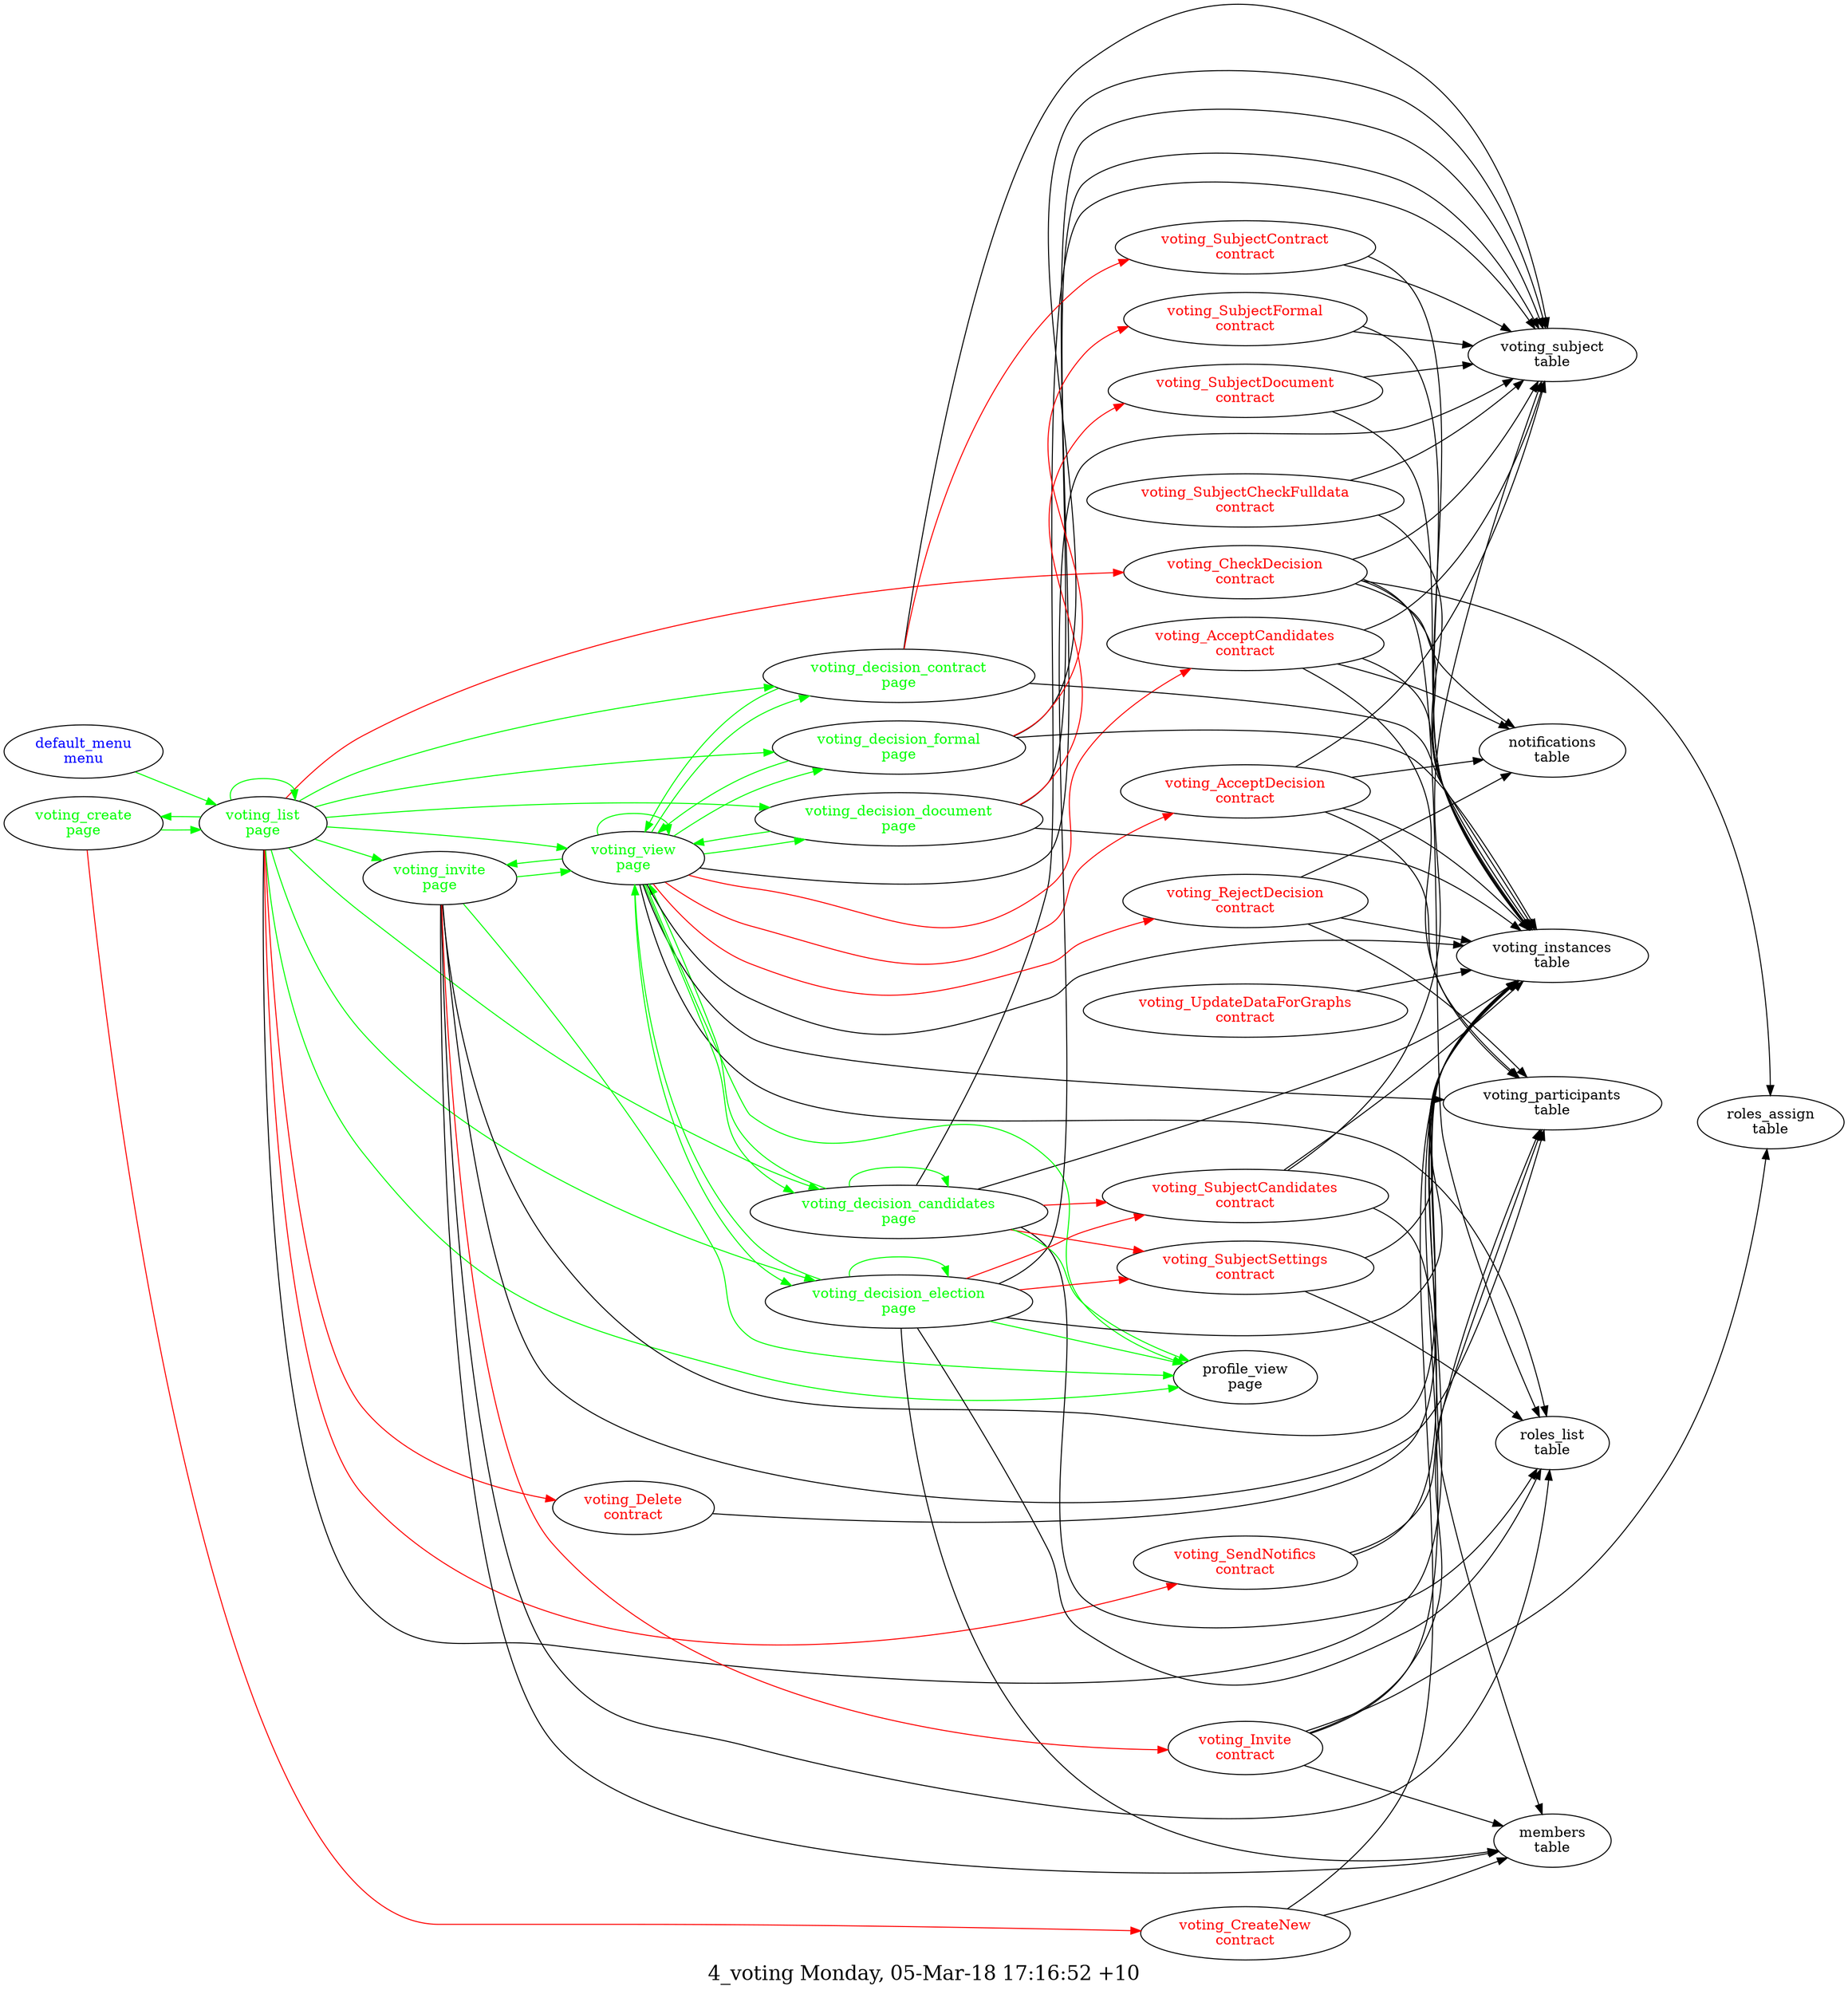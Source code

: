 digraph G {
fontsize="20.0";
label="4_voting Monday, 05-Mar-18 17:16:52 +10";
rankdir=LR;
"voting_CheckDecision\ncontract" -> "voting_instances\ntable"
"voting_CheckDecision\ncontract" -> "voting_subject\ntable"
"voting_CheckDecision\ncontract" -> "notifications\ntable"
"voting_CheckDecision\ncontract" -> "roles_list\ntable"
"voting_CheckDecision\ncontract" -> "roles_assign\ntable"
"voting_CheckDecision\ncontract" [fontcolor=red, group=contracts];
"voting_UpdateDataForGraphs\ncontract" -> "voting_instances\ntable"
"voting_UpdateDataForGraphs\ncontract" [fontcolor=red, group=contracts];
"voting_AcceptCandidates\ncontract" -> "voting_instances\ntable"
"voting_AcceptCandidates\ncontract" -> "voting_subject\ntable"
"voting_AcceptCandidates\ncontract" -> "voting_participants\ntable"
"voting_AcceptCandidates\ncontract" -> "notifications\ntable"
"voting_AcceptCandidates\ncontract" [fontcolor=red, group=contracts];
"voting_Invite\ncontract" -> "voting_instances\ntable"
"voting_Invite\ncontract" -> "voting_participants\ntable"
"voting_Invite\ncontract" -> "members\ntable"
"voting_Invite\ncontract" -> "roles_assign\ntable"
"voting_Invite\ncontract" [fontcolor=red, group=contracts];
"voting_Delete\ncontract" -> "voting_instances\ntable"
"voting_Delete\ncontract" [fontcolor=red, group=contracts];
"voting_CreateNew\ncontract" -> "members\ntable"
"voting_CreateNew\ncontract" -> "voting_instances\ntable"
"voting_CreateNew\ncontract" [fontcolor=red, group=contracts];
"voting_AcceptDecision\ncontract" -> "voting_instances\ntable"
"voting_AcceptDecision\ncontract" -> "voting_subject\ntable"
"voting_AcceptDecision\ncontract" -> "voting_participants\ntable"
"voting_AcceptDecision\ncontract" -> "notifications\ntable"
"voting_AcceptDecision\ncontract" [fontcolor=red, group=contracts];
"voting_SendNotifics\ncontract" -> "voting_instances\ntable"
"voting_SendNotifics\ncontract" -> "voting_participants\ntable"
"voting_SendNotifics\ncontract" [fontcolor=red, group=contracts];
"voting_SubjectCheckFulldata\ncontract" -> "voting_instances\ntable"
"voting_SubjectCheckFulldata\ncontract" -> "voting_subject\ntable"
"voting_SubjectCheckFulldata\ncontract" [fontcolor=red, group=contracts];
"voting_SubjectCandidates\ncontract" -> "voting_instances\ntable"
"voting_SubjectCandidates\ncontract" -> "voting_subject\ntable"
"voting_SubjectCandidates\ncontract" -> "members\ntable"
"voting_SubjectCandidates\ncontract" [fontcolor=red, group=contracts];
"voting_SubjectContract\ncontract" -> "voting_instances\ntable"
"voting_SubjectContract\ncontract" -> "voting_subject\ntable"
"voting_SubjectContract\ncontract" [fontcolor=red, group=contracts];
"voting_SubjectDocument\ncontract" -> "voting_instances\ntable"
"voting_SubjectDocument\ncontract" -> "voting_subject\ntable"
"voting_SubjectDocument\ncontract" [fontcolor=red, group=contracts];
"voting_SubjectFormal\ncontract" -> "voting_instances\ntable"
"voting_SubjectFormal\ncontract" -> "voting_subject\ntable"
"voting_SubjectFormal\ncontract" [fontcolor=red, group=contracts];
"voting_SubjectSettings\ncontract" -> "voting_instances\ntable"
"voting_SubjectSettings\ncontract" -> "roles_list\ntable"
"voting_SubjectSettings\ncontract" [fontcolor=red, group=contracts];
"voting_RejectDecision\ncontract" -> "voting_instances\ntable"
"voting_RejectDecision\ncontract" -> "voting_participants\ntable"
"voting_RejectDecision\ncontract" -> "notifications\ntable"
"voting_RejectDecision\ncontract" [fontcolor=red, group=contracts];
"default_menu\nmenu" -> "voting_list\npage"  [ color=green ]
"default_menu\nmenu" [fontcolor=blue, group=menus];
"voting_create\npage" -> "voting_CreateNew\ncontract"  [ color=red ]
"voting_create\npage" -> "voting_list\npage"  [ color=green ]
"voting_create\npage" [fontcolor=green, group=pages];
"voting_decision_candidates\npage" -> "voting_SubjectCandidates\ncontract"  [ color=red ]
"voting_decision_candidates\npage" -> "voting_SubjectSettings\ncontract"  [ color=red ]
"voting_decision_candidates\npage" -> "voting_instances\ntable"
"voting_decision_candidates\npage" -> "voting_subject\ntable"
"voting_decision_candidates\npage" -> "roles_list\ntable"
"voting_decision_candidates\npage" -> "voting_decision_candidates\npage"  [ color=green ]
"voting_decision_candidates\npage" -> "profile_view\npage"  [ color=green ]
"voting_decision_candidates\npage" -> "voting_view\npage"  [ color=green ]
"voting_decision_candidates\npage" [fontcolor=green, group=pages];
"voting_decision_contract\npage" -> "voting_SubjectContract\ncontract"  [ color=red ]
"voting_decision_contract\npage" -> "voting_instances\ntable"
"voting_decision_contract\npage" -> "voting_subject\ntable"
"voting_decision_contract\npage" -> "voting_view\npage"  [ color=green ]
"voting_decision_contract\npage" [fontcolor=green, group=pages];
"voting_decision_document\npage" -> "voting_SubjectDocument\ncontract"  [ color=red ]
"voting_decision_document\npage" -> "voting_instances\ntable"
"voting_decision_document\npage" -> "voting_subject\ntable"
"voting_decision_document\npage" -> "voting_view\npage"  [ color=green ]
"voting_decision_document\npage" [fontcolor=green, group=pages];
"voting_decision_election\npage" -> "voting_SubjectCandidates\ncontract"  [ color=red ]
"voting_decision_election\npage" -> "voting_SubjectSettings\ncontract"  [ color=red ]
"voting_decision_election\npage" -> "voting_instances\ntable"
"voting_decision_election\npage" -> "members\ntable"
"voting_decision_election\npage" -> "voting_subject\ntable"
"voting_decision_election\npage" -> "roles_list\ntable"
"voting_decision_election\npage" -> "voting_decision_election\npage"  [ color=green ]
"voting_decision_election\npage" -> "profile_view\npage"  [ color=green ]
"voting_decision_election\npage" -> "voting_view\npage"  [ color=green ]
"voting_decision_election\npage" [fontcolor=green, group=pages];
"voting_decision_formal\npage" -> "voting_SubjectFormal\ncontract"  [ color=red ]
"voting_decision_formal\npage" -> "voting_instances\ntable"
"voting_decision_formal\npage" -> "voting_subject\ntable"
"voting_decision_formal\npage" -> "voting_view\npage"  [ color=green ]
"voting_decision_formal\npage" [fontcolor=green, group=pages];
"voting_invite\npage" -> "voting_Invite\ncontract"  [ color=red ]
"voting_invite\npage" -> "voting_instances\ntable"
"voting_invite\npage" -> "voting_participants\ntable"
"voting_invite\npage" -> "members\ntable"
"voting_invite\npage" -> "roles_list\ntable"
"voting_invite\npage" -> "profile_view\npage"  [ color=green ]
"voting_invite\npage" -> "voting_view\npage"  [ color=green ]
"voting_invite\npage" [fontcolor=green, group=pages];
"voting_list\npage" -> "voting_SendNotifics\ncontract"  [ color=red ]
"voting_list\npage" -> "voting_CheckDecision\ncontract"  [ color=red ]
"voting_list\npage" -> "voting_Delete\ncontract"  [ color=red ]
"voting_list\npage" -> "voting_instances\ntable"
"voting_list\npage" -> "voting_view\npage"  [ color=green ]
"voting_list\npage" -> "voting_decision_candidates\npage"  [ color=green ]
"voting_list\npage" -> "voting_decision_election\npage"  [ color=green ]
"voting_list\npage" -> "voting_decision_document\npage"  [ color=green ]
"voting_list\npage" -> "voting_decision_formal\npage"  [ color=green ]
"voting_list\npage" -> "voting_decision_contract\npage"  [ color=green ]
"voting_list\npage" -> "voting_invite\npage"  [ color=green ]
"voting_list\npage" -> "voting_list\npage"  [ color=green ]
"voting_list\npage" -> "profile_view\npage"  [ color=green ]
"voting_list\npage" -> "voting_create\npage"  [ color=green ]
"voting_list\npage" [fontcolor=green, group=pages];
"voting_view\npage" -> "voting_AcceptCandidates\ncontract"  [ color=red ]
"voting_view\npage" -> "voting_RejectDecision\ncontract"  [ color=red ]
"voting_view\npage" -> "voting_AcceptDecision\ncontract"  [ color=red ]
"voting_view\npage" -> "voting_instances\ntable"
"voting_view\npage" -> "voting_participants\ntable"
"voting_view\npage" -> "roles_list\ntable"
"voting_view\npage" -> "voting_subject\ntable"
"voting_view\npage" -> "profile_view\npage"  [ color=green ]
"voting_view\npage" -> "voting_view\npage"  [ color=green ]
"voting_view\npage" -> "voting_decision_candidates\npage"  [ color=green ]
"voting_view\npage" -> "voting_decision_election\npage"  [ color=green ]
"voting_view\npage" -> "voting_decision_document\npage"  [ color=green ]
"voting_view\npage" -> "voting_decision_formal\npage"  [ color=green ]
"voting_view\npage" -> "voting_decision_contract\npage"  [ color=green ]
"voting_view\npage" -> "voting_invite\npage"  [ color=green ]
"voting_view\npage" [fontcolor=green, group=pages];
"voting_instances\ntable" [group=tables];
"voting_participants\ntable" [group=tables];
"voting_subject\ntable" [group=tables];
}
